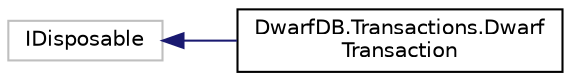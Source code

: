 digraph "Graphical Class Hierarchy"
{
  edge [fontname="Helvetica",fontsize="10",labelfontname="Helvetica",labelfontsize="10"];
  node [fontname="Helvetica",fontsize="10",shape=record];
  rankdir="LR";
  Node1 [label="IDisposable",height=0.2,width=0.4,color="grey75", fillcolor="white", style="filled"];
  Node1 -> Node2 [dir="back",color="midnightblue",fontsize="10",style="solid",fontname="Helvetica"];
  Node2 [label="DwarfDB.Transactions.Dwarf\lTransaction",height=0.2,width=0.4,color="black", fillcolor="white", style="filled",URL="$class_dwarf_d_b_1_1_transactions_1_1_dwarf_transaction.html",tooltip="DwarfTransaction - transaction without read blocking "];
}
